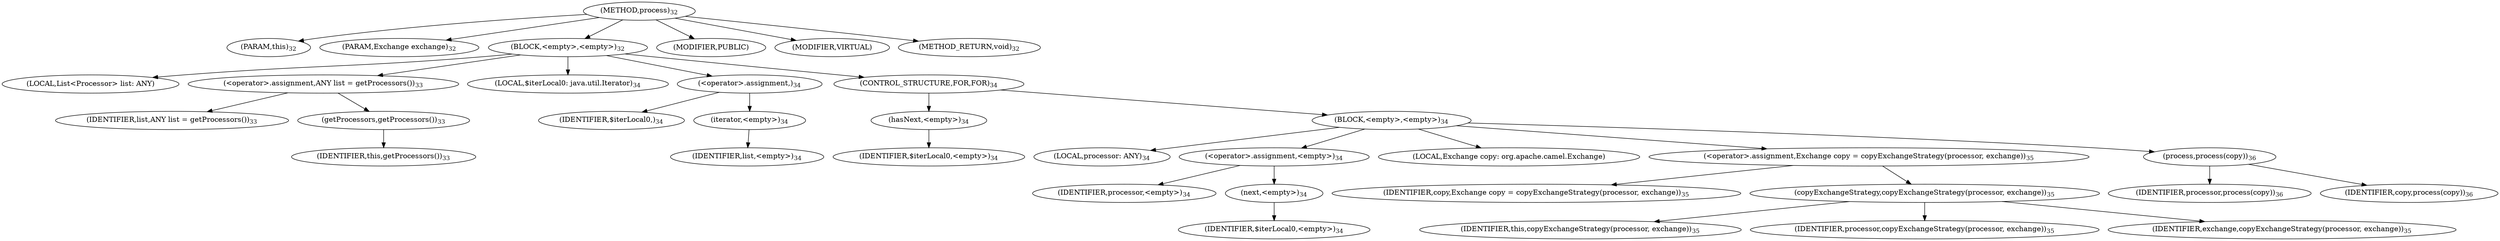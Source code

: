 digraph "process" {  
"11" [label = <(METHOD,process)<SUB>32</SUB>> ]
"4" [label = <(PARAM,this)<SUB>32</SUB>> ]
"12" [label = <(PARAM,Exchange exchange)<SUB>32</SUB>> ]
"13" [label = <(BLOCK,&lt;empty&gt;,&lt;empty&gt;)<SUB>32</SUB>> ]
"14" [label = <(LOCAL,List&lt;Processor&gt; list: ANY)> ]
"15" [label = <(&lt;operator&gt;.assignment,ANY list = getProcessors())<SUB>33</SUB>> ]
"16" [label = <(IDENTIFIER,list,ANY list = getProcessors())<SUB>33</SUB>> ]
"17" [label = <(getProcessors,getProcessors())<SUB>33</SUB>> ]
"3" [label = <(IDENTIFIER,this,getProcessors())<SUB>33</SUB>> ]
"18" [label = <(LOCAL,$iterLocal0: java.util.Iterator)<SUB>34</SUB>> ]
"19" [label = <(&lt;operator&gt;.assignment,)<SUB>34</SUB>> ]
"20" [label = <(IDENTIFIER,$iterLocal0,)<SUB>34</SUB>> ]
"21" [label = <(iterator,&lt;empty&gt;)<SUB>34</SUB>> ]
"22" [label = <(IDENTIFIER,list,&lt;empty&gt;)<SUB>34</SUB>> ]
"23" [label = <(CONTROL_STRUCTURE,FOR,FOR)<SUB>34</SUB>> ]
"24" [label = <(hasNext,&lt;empty&gt;)<SUB>34</SUB>> ]
"25" [label = <(IDENTIFIER,$iterLocal0,&lt;empty&gt;)<SUB>34</SUB>> ]
"26" [label = <(BLOCK,&lt;empty&gt;,&lt;empty&gt;)<SUB>34</SUB>> ]
"27" [label = <(LOCAL,processor: ANY)<SUB>34</SUB>> ]
"28" [label = <(&lt;operator&gt;.assignment,&lt;empty&gt;)<SUB>34</SUB>> ]
"29" [label = <(IDENTIFIER,processor,&lt;empty&gt;)<SUB>34</SUB>> ]
"30" [label = <(next,&lt;empty&gt;)<SUB>34</SUB>> ]
"31" [label = <(IDENTIFIER,$iterLocal0,&lt;empty&gt;)<SUB>34</SUB>> ]
"32" [label = <(LOCAL,Exchange copy: org.apache.camel.Exchange)> ]
"33" [label = <(&lt;operator&gt;.assignment,Exchange copy = copyExchangeStrategy(processor, exchange))<SUB>35</SUB>> ]
"34" [label = <(IDENTIFIER,copy,Exchange copy = copyExchangeStrategy(processor, exchange))<SUB>35</SUB>> ]
"35" [label = <(copyExchangeStrategy,copyExchangeStrategy(processor, exchange))<SUB>35</SUB>> ]
"5" [label = <(IDENTIFIER,this,copyExchangeStrategy(processor, exchange))<SUB>35</SUB>> ]
"36" [label = <(IDENTIFIER,processor,copyExchangeStrategy(processor, exchange))<SUB>35</SUB>> ]
"37" [label = <(IDENTIFIER,exchange,copyExchangeStrategy(processor, exchange))<SUB>35</SUB>> ]
"38" [label = <(process,process(copy))<SUB>36</SUB>> ]
"39" [label = <(IDENTIFIER,processor,process(copy))<SUB>36</SUB>> ]
"40" [label = <(IDENTIFIER,copy,process(copy))<SUB>36</SUB>> ]
"41" [label = <(MODIFIER,PUBLIC)> ]
"42" [label = <(MODIFIER,VIRTUAL)> ]
"43" [label = <(METHOD_RETURN,void)<SUB>32</SUB>> ]
  "11" -> "4" 
  "11" -> "12" 
  "11" -> "13" 
  "11" -> "41" 
  "11" -> "42" 
  "11" -> "43" 
  "13" -> "14" 
  "13" -> "15" 
  "13" -> "18" 
  "13" -> "19" 
  "13" -> "23" 
  "15" -> "16" 
  "15" -> "17" 
  "17" -> "3" 
  "19" -> "20" 
  "19" -> "21" 
  "21" -> "22" 
  "23" -> "24" 
  "23" -> "26" 
  "24" -> "25" 
  "26" -> "27" 
  "26" -> "28" 
  "26" -> "32" 
  "26" -> "33" 
  "26" -> "38" 
  "28" -> "29" 
  "28" -> "30" 
  "30" -> "31" 
  "33" -> "34" 
  "33" -> "35" 
  "35" -> "5" 
  "35" -> "36" 
  "35" -> "37" 
  "38" -> "39" 
  "38" -> "40" 
}
